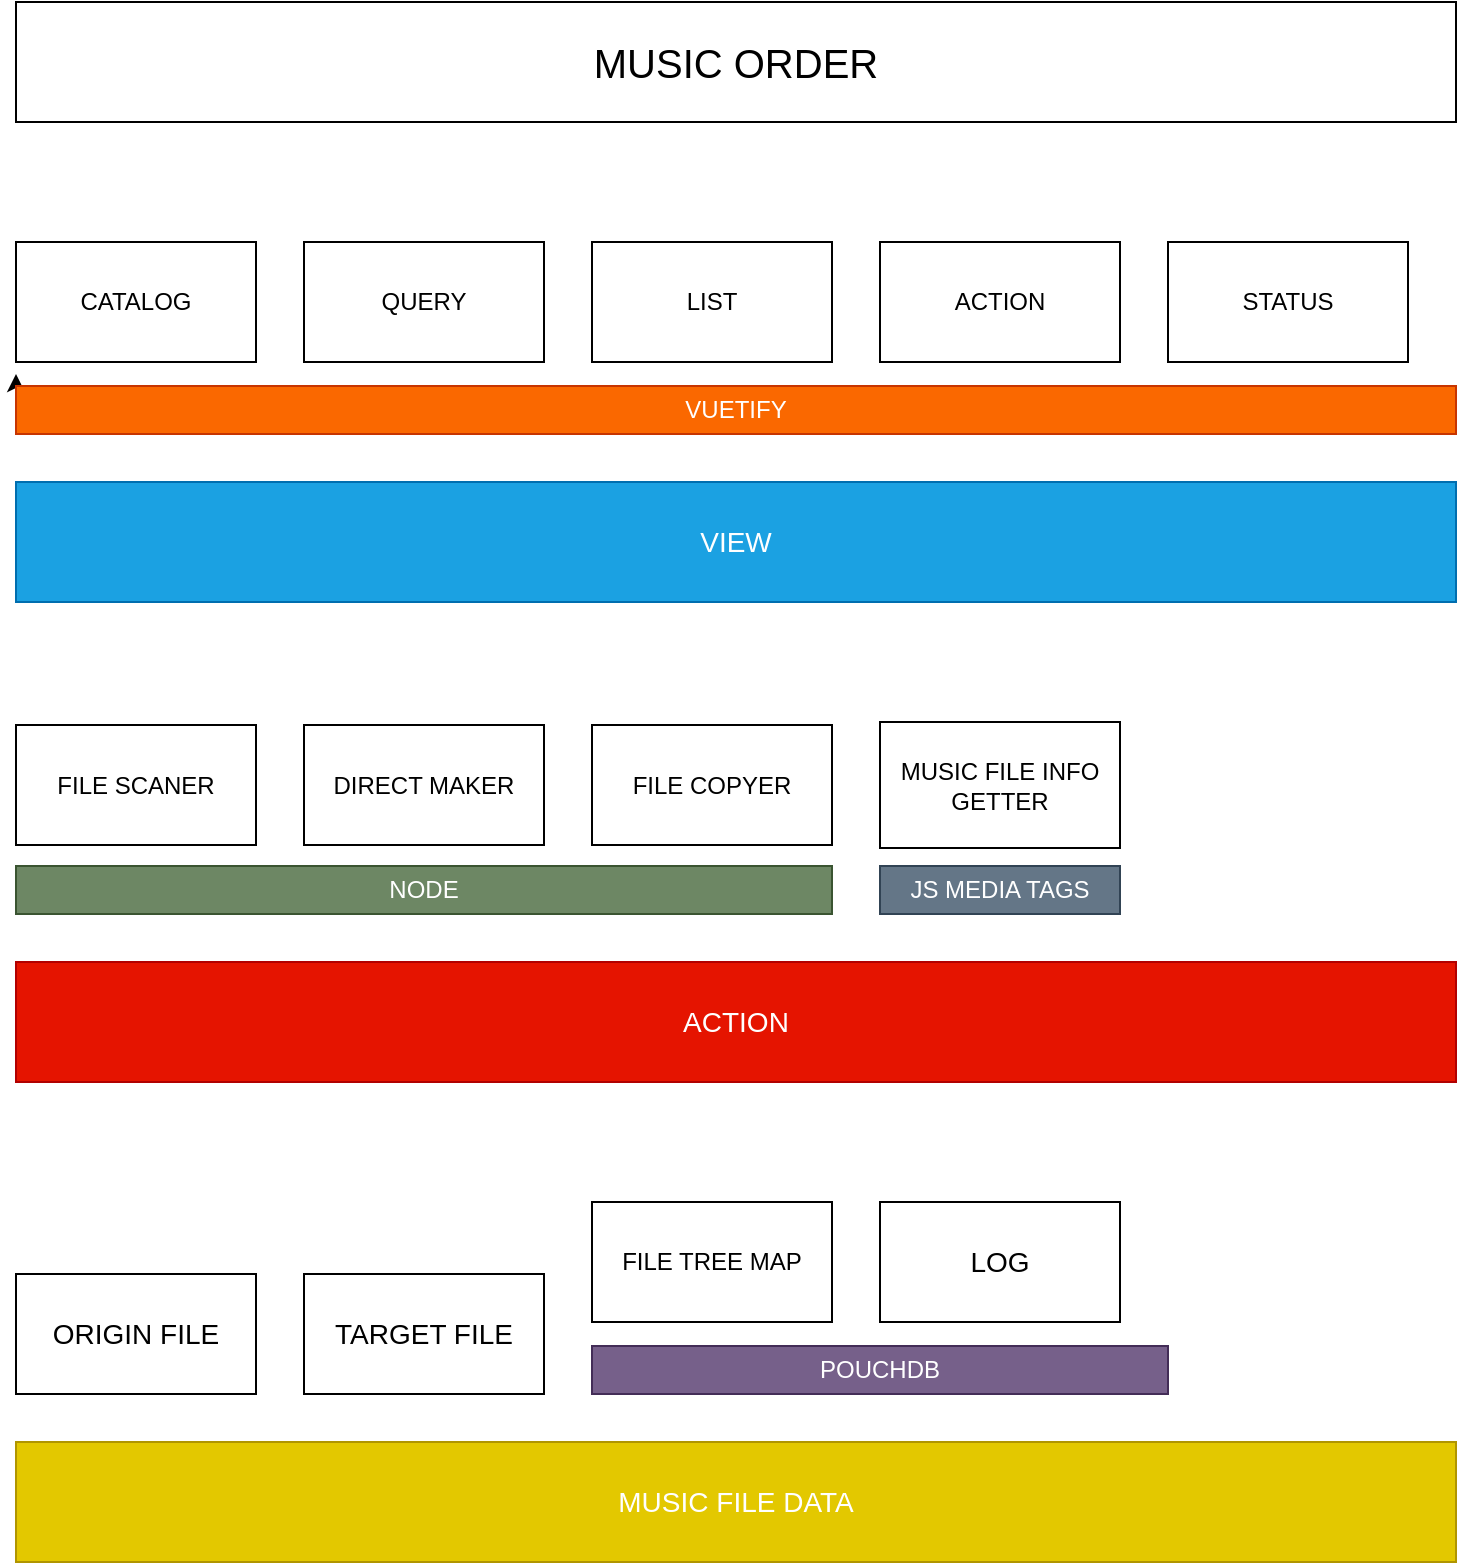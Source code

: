 <mxfile version="13.1.3">
    <diagram id="6hGFLwfOUW9BJ-s0fimq" name="Page-1">
        <mxGraphModel dx="959" dy="659" grid="1" gridSize="12" guides="1" tooltips="1" connect="1" arrows="1" fold="1" page="1" pageScale="1" pageWidth="827" pageHeight="1169" math="0" shadow="0">
            <root>
                <mxCell id="0"/>
                <mxCell id="1" parent="0"/>
                <mxCell id="3" value="MUSIC ORDER" style="rounded=0;whiteSpace=wrap;html=1;fontSize=20;" parent="1" vertex="1">
                    <mxGeometry x="48" y="36" width="720" height="60" as="geometry"/>
                </mxCell>
                <mxCell id="4" value="MUSIC FILE INFO GETTER" style="rounded=0;whiteSpace=wrap;html=1;" parent="1" vertex="1">
                    <mxGeometry x="480" y="396" width="120" height="63" as="geometry"/>
                </mxCell>
                <mxCell id="8" value="FILE TREE MAP" style="rounded=0;whiteSpace=wrap;html=1;" parent="1" vertex="1">
                    <mxGeometry x="336" y="636" width="120" height="60" as="geometry"/>
                </mxCell>
                <mxCell id="12" value="DIRECT MAKER" style="rounded=0;whiteSpace=wrap;html=1;" parent="1" vertex="1">
                    <mxGeometry x="192" y="397.5" width="120" height="60" as="geometry"/>
                </mxCell>
                <mxCell id="15" value="MUSIC FILE DATA" style="rounded=0;whiteSpace=wrap;html=1;fillColor=#e3c800;strokeColor=#B09500;fontColor=#ffffff;fontSize=14;" parent="1" vertex="1">
                    <mxGeometry x="48" y="756" width="720" height="60" as="geometry"/>
                </mxCell>
                <mxCell id="20" value="VIEW" style="rounded=0;whiteSpace=wrap;html=1;fillColor=#1ba1e2;strokeColor=#006EAF;fontColor=#ffffff;fontSize=14;" parent="1" vertex="1">
                    <mxGeometry x="48" y="276" width="720" height="60" as="geometry"/>
                </mxCell>
                <mxCell id="21" value="ACTION" style="rounded=0;whiteSpace=wrap;html=1;fillColor=#e51400;strokeColor=#B20000;fontColor=#ffffff;fontSize=14;" parent="1" vertex="1">
                    <mxGeometry x="48" y="516" width="720" height="60" as="geometry"/>
                </mxCell>
                <mxCell id="22" value="FILE COPYER" style="rounded=0;whiteSpace=wrap;html=1;" parent="1" vertex="1">
                    <mxGeometry x="336" y="397.5" width="120" height="60" as="geometry"/>
                </mxCell>
                <mxCell id="23" value="FILE SCANER" style="rounded=0;whiteSpace=wrap;html=1;fontSize=12;" parent="1" vertex="1">
                    <mxGeometry x="48" y="397.5" width="120" height="60" as="geometry"/>
                </mxCell>
                <mxCell id="27" value="ORIGIN FILE" style="rounded=0;whiteSpace=wrap;html=1;fontSize=14;" parent="1" vertex="1">
                    <mxGeometry x="48" y="672" width="120" height="60" as="geometry"/>
                </mxCell>
                <mxCell id="28" value="TARGET FILE" style="rounded=0;whiteSpace=wrap;html=1;fontSize=14;" parent="1" vertex="1">
                    <mxGeometry x="192" y="672" width="120" height="60" as="geometry"/>
                </mxCell>
                <mxCell id="29" value="LOG" style="rounded=0;whiteSpace=wrap;html=1;fontSize=14;" parent="1" vertex="1">
                    <mxGeometry x="480" y="636" width="120" height="60" as="geometry"/>
                </mxCell>
                <mxCell id="30" value="POUCHDB" style="rounded=0;whiteSpace=wrap;html=1;fillColor=#76608a;strokeColor=#432D57;fontColor=#ffffff;" vertex="1" parent="1">
                    <mxGeometry x="336" y="708" width="288" height="24" as="geometry"/>
                </mxCell>
                <mxCell id="33" style="edgeStyle=orthogonalEdgeStyle;rounded=0;orthogonalLoop=1;jettySize=auto;html=1;exitX=0;exitY=0.5;exitDx=0;exitDy=0;" edge="1" parent="1" source="31">
                    <mxGeometry relative="1" as="geometry">
                        <mxPoint x="48" y="222" as="targetPoint"/>
                    </mxGeometry>
                </mxCell>
                <mxCell id="31" value="VUETIFY" style="rounded=0;whiteSpace=wrap;html=1;fillColor=#fa6800;strokeColor=#C73500;fontColor=#ffffff;" vertex="1" parent="1">
                    <mxGeometry x="48" y="228" width="720" height="24" as="geometry"/>
                </mxCell>
                <mxCell id="32" value="JS MEDIA TAGS" style="rounded=0;whiteSpace=wrap;html=1;fillColor=#647687;strokeColor=#314354;fontColor=#ffffff;" vertex="1" parent="1">
                    <mxGeometry x="480" y="468" width="120" height="24" as="geometry"/>
                </mxCell>
                <mxCell id="34" value="NODE" style="rounded=0;whiteSpace=wrap;html=1;fillColor=#6d8764;strokeColor=#3A5431;fontColor=#ffffff;" vertex="1" parent="1">
                    <mxGeometry x="48" y="468" width="408" height="24" as="geometry"/>
                </mxCell>
                <mxCell id="36" value="CATALOG" style="rounded=0;whiteSpace=wrap;html=1;" vertex="1" parent="1">
                    <mxGeometry x="48" y="156" width="120" height="60" as="geometry"/>
                </mxCell>
                <mxCell id="38" value="QUERY" style="rounded=0;whiteSpace=wrap;html=1;" vertex="1" parent="1">
                    <mxGeometry x="192" y="156" width="120" height="60" as="geometry"/>
                </mxCell>
                <mxCell id="39" value="LIST" style="rounded=0;whiteSpace=wrap;html=1;" vertex="1" parent="1">
                    <mxGeometry x="336" y="156" width="120" height="60" as="geometry"/>
                </mxCell>
                <mxCell id="40" value="ACTION" style="rounded=0;whiteSpace=wrap;html=1;" vertex="1" parent="1">
                    <mxGeometry x="480" y="156" width="120" height="60" as="geometry"/>
                </mxCell>
                <mxCell id="41" value="STATUS" style="rounded=0;whiteSpace=wrap;html=1;" vertex="1" parent="1">
                    <mxGeometry x="624" y="156" width="120" height="60" as="geometry"/>
                </mxCell>
            </root>
        </mxGraphModel>
    </diagram>
</mxfile>